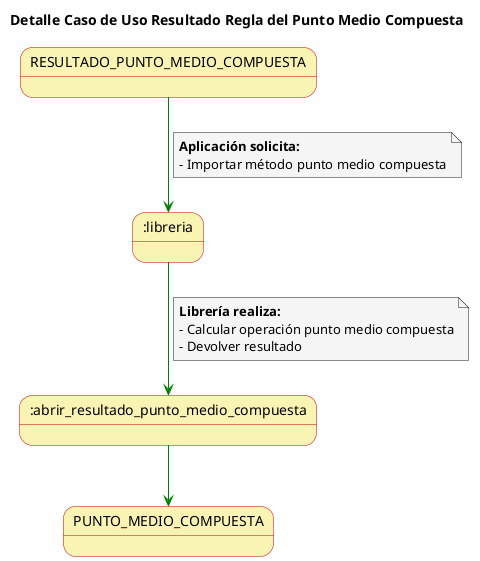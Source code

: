 @startuml

skinparam state {
  BackgroundColor #faf4b4
  BorderColor #c90000
}

skinparam note {
  BackgroundColor #f5f5f5
}

skinparam linetype polyline

title Detalle Caso de Uso Resultado Regla del Punto Medio Compuesta

RESULTADO_PUNTO_MEDIO_COMPUESTA-[#green]-> :libreria
note on link
  **Aplicación solicita:**
  - Importar método punto medio compuesta
end note

:libreria -[#green]-> :abrir_resultado_punto_medio_compuesta
note on link
  **Librería realiza:**
  - Calcular operación punto medio compuesta
  - Devolver resultado
end note

:abrir_resultado_punto_medio_compuesta-[#green]-> PUNTO_MEDIO_COMPUESTA

@enduml